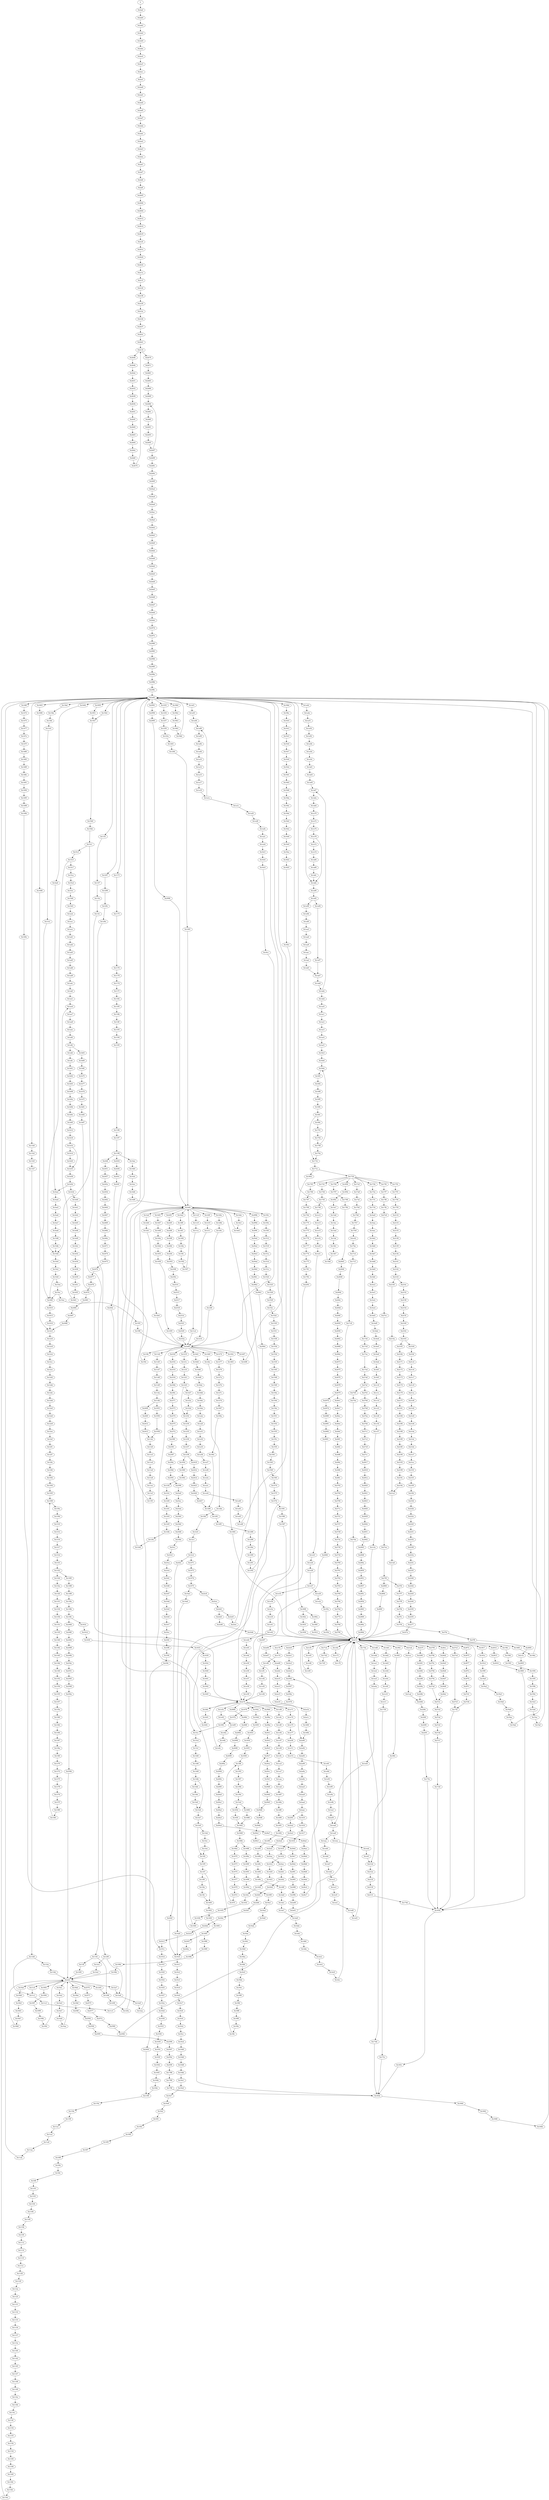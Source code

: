 digraph {
"0" -> "0x2aaf"
"0x101c" -> "0x101d"
"0x101d" -> "0x101f"
"0x101f" -> "0x1020"
"0x1020" -> "0x1022"
"0x1022" -> "0x1025"
"0x1025" -> "0x1027"
"0x1027" -> "0x102a"
"0x102a" -> "0x102d"
"0x102d" -> "0x1030"
"0x1030" -> "0x1033"
"0x1033" -> "0x1036"
"0x1036" -> "0x1039"
"0x1039" -> "0x103c"
"0x103c" -> "0x103f"
"0x103f" -> "0x1042"
"0x1042" -> "0x1045"
"0x1045" -> "0x104b"
"0x104b" -> "0x104e"
"0x104e" -> "0x1199"
"0x1053" -> "0x1056"
"0x1056" -> "0x1058"
"0x1058" -> "0x11de"
"0x105d" -> "0x1060"
"0x1060" -> "0x1062"
"0x1062" -> "0x123b"
"0x1067" -> "0x106a"
"0x106a" -> "0x106c"
"0x106c" -> "0x1280"
"0x1071" -> "0x1073"
"0x1073" -> "0x1074"
"0x1074" -> "0x1075"
"0x1075" -> "0x14a3"
"0x1075" -> "0x22c8"
"0x1078" -> "0x1079"
"0x1079" -> "0x107b"
"0x107b" -> "0x1081"
"0x1081" -> "0x13cc"
"0x1086" -> "0x1089"
"0x1089" -> "0x108b"
"0x108b" -> "0x108d"
"0x108d" -> "0x108e"
"0x108e" -> "0x2a5c"
"0x1093" -> "0x1094"
"0x1094" -> "0x1097"
"0x1097" -> "0x1099"
"0x1099" -> "0x109b"
"0x109b" -> "0x109c"
"0x109c" -> "0x2a5c"
"0x10a1" -> "0x10a2"
"0x10a2" -> "0x10a5"
"0x10a5" -> "0x10a7"
"0x10a7" -> "0x10a9"
"0x10a9" -> "0x10aa"
"0x10aa" -> "0x2a5c"
"0x10af" -> "0x10b0"
"0x10b0" -> "0x10b3"
"0x10b3" -> "0x10b5"
"0x10b5" -> "0x10b7"
"0x10b7" -> "0x10b8"
"0x10b8" -> "0x2a5c"
"0x10bd" -> "0x10be"
"0x10be" -> "0x10bf"
"0x10bf" -> "0x258f"
"0x10c0" -> "0x10c1"
"0x10c1" -> "0x10c2"
"0x10c2" -> "0x10c3"
"0x10c3" -> "0x10c4"
"0x10c4" -> "0x10c6"
"0x10c6" -> "0x10c7"
"0x10c7" -> "0x10c8"
"0x10c8" -> "0x10c9"
"0x10c9" -> "0x10cb"
"0x10cb" -> "0x10cc"
"0x10cc" -> "0x10cd"
"0x10cd" -> "0x10d0"
"0x10d0" -> "0x10d6"
"0x10d6" -> "0x10d8"
"0x10d8" -> "0x10db"
"0x10db" -> "0x10e1"
"0x10e1" -> "0x10e4"
"0x10e4" -> "0x10e7"
"0x10e7" -> "0x10e9"
"0x10e9" -> "0x10ef"
"0x10ef" -> "0x10f1"
"0x10f1" -> "0x10f2"
"0x10f2" -> "0x10f4"
"0x10f4" -> "0x10f5"
"0x10f5" -> "0x10f7"
"0x10f7" -> "0x10f9"
"0x10f9" -> "0x10fa"
"0x10fa" -> "0x10fc"
"0x10fc" -> "0x10ff"
"0x10ff" -> "0x1101"
"0x1101" -> "0x1103"
"0x1103" -> "0x1104"
"0x1104" -> "0x1106"
"0x1106" -> "0x1109"
"0x1109" -> "0x110b"
"0x110b" -> "0x110f"
"0x110f" -> "0x1112"
"0x1112" -> "0x1114"
"0x1114" -> "0x1119"
"0x1119" -> "0x111e"
"0x111e" -> "0x1128"
"0x1128" -> "0x1129"
"0x1129" -> "0x112a"
"0x112a" -> "0x112f"
"0x112f" -> "0x1131"
"0x1131" -> "0x1132"
"0x1132" -> "0x1133"
"0x1133" -> "0x1134"
"0x1134" -> "0x1137"
"0x1137" -> "0x113a"
"0x113a" -> "0x1140"
"0x1140" -> "0x1142"
"0x1142" -> "0x1145"
"0x1145" -> "0x1147"
"0x1147" -> "0x1148"
"0x1148" -> "0x1149"
"0x1149" -> "0x114a"
"0x114a" -> "0x114b"
"0x114b" -> "0x114c"
"0x114c" -> "0x114f"
"0x114f" -> "0x1154"
"0x1154" -> "0x1155"
"0x1155" -> "0x115b"
"0x115b" -> "0x115d"
"0x115d" -> "0x1160"
"0x1160" -> "0x1166"
"0x1166" -> "0x1169"
"0x1169" -> "0x116b"
"0x116b" -> "0x116d"
"0x116d" -> "0x116e"
"0x116e" -> "0x2a62"
"0x1173" -> "0x1175"
"0x1175" -> "0x1176"
"0x1176" -> "0x1178"
"0x1178" -> "0x117d"
"0x117d" -> "0x117f"
"0x117f" -> "0x1182"
"0x1182" -> "0x1185"
"0x1185" -> "0x118b"
"0x118b" -> "0x118f"
"0x118f" -> "0x1193"
"0x1193" -> "0x1194"
"0x1194" -> "0x1195"
"0x1195" -> "0x1196"
"0x1196" -> "0x1197"
"0x1197" -> "0x1198"
"0x1198" -> "0x14ae"
"0x1198" -> "0x2434"
"0x1198" -> "0x244f"
"0x1199" -> "0x119a"
"0x119a" -> "0x119e"
"0x119e" -> "0x119f"
"0x119f" -> "0x11a1"
"0x11a1" -> "0x11a3"
"0x11a3" -> "0x11a9"
"0x11a9" -> "0x11aa"
"0x11aa" -> "0x11ab"
"0x11ab" -> "0x2a62"
"0x11b0" -> "0x11b2"
"0x11b2" -> "0x11b5"
"0x11b5" -> "0x11b7"
"0x11b7" -> "0x11b8"
"0x11b8" -> "0x11ba"
"0x11b8" -> "0x11c1"
"0x11ba" -> "0x11bb"
"0x11bb" -> "0x2a5c"
"0x11c0" -> "0x11c1"
"0x11c1" -> "0x11c2"
"0x11c2" -> "0x11c3"
"0x11c3" -> "0x2a6e"
"0x11c8" -> "0x11c9"
"0x11c9" -> "0x11ca"
"0x11ca" -> "0x11cd"
"0x11cd" -> "0x2a68"
"0x11d2" -> "0x11d5"
"0x11d5" -> "0x11d7"
"0x11d7" -> "0x11d8"
"0x11d8" -> "0x11d9"
"0x11d9" -> "0x11da"
"0x11da" -> "0x11db"
"0x11db" -> "0x1053"
"0x11db" -> "0x2409"
"0x11de" -> "0x11df"
"0x11df" -> "0x11e3"
"0x11e3" -> "0x11e4"
"0x11e4" -> "0x11e6"
"0x11e6" -> "0x11e8"
"0x11e8" -> "0x11ee"
"0x11ee" -> "0x11ef"
"0x11ef" -> "0x11f0"
"0x11f0" -> "0x2a62"
"0x11f5" -> "0x11f7"
"0x11f7" -> "0x11fa"
"0x11fa" -> "0x11fc"
"0x11fc" -> "0x11fd"
"0x11fd" -> "0x11ff"
"0x11fd" -> "0x1206"
"0x11ff" -> "0x1200"
"0x1200" -> "0x2a5c"
"0x1205" -> "0x1206"
"0x1206" -> "0x1209"
"0x1209" -> "0x120a"
"0x120a" -> "0x2a6e"
"0x120f" -> "0x1210"
"0x1210" -> "0x1211"
"0x1211" -> "0x1214"
"0x1214" -> "0x2a68"
"0x1219" -> "0x121c"
"0x121c" -> "0x121f"
"0x121f" -> "0x1221"
"0x1221" -> "0x1225"
"0x1225" -> "0x1227"
"0x1225" -> "0x1232"
"0x1227" -> "0x122a"
"0x122a" -> "0x122d"
"0x122d" -> "0x1232"
"0x1232" -> "0x1234"
"0x1234" -> "0x1235"
"0x1235" -> "0x1236"
"0x1236" -> "0x1237"
"0x1237" -> "0x1238"
"0x1238" -> "0x105d"
"0x1238" -> "0x2418"
"0x123b" -> "0x123c"
"0x123c" -> "0x1240"
"0x1240" -> "0x1241"
"0x1241" -> "0x1243"
"0x1243" -> "0x1245"
"0x1245" -> "0x124b"
"0x124b" -> "0x124c"
"0x124c" -> "0x124d"
"0x124d" -> "0x2a62"
"0x1252" -> "0x1254"
"0x1254" -> "0x1257"
"0x1257" -> "0x1259"
"0x1259" -> "0x125a"
"0x125a" -> "0x1263"
"0x1263" -> "0x1264"
"0x1264" -> "0x1265"
"0x1265" -> "0x2a6e"
"0x126a" -> "0x126b"
"0x126b" -> "0x126c"
"0x126c" -> "0x126f"
"0x126f" -> "0x2a68"
"0x1274" -> "0x1277"
"0x1277" -> "0x1279"
"0x1279" -> "0x127a"
"0x127a" -> "0x127b"
"0x127b" -> "0x127c"
"0x127c" -> "0x127d"
"0x127d" -> "0x1067"
"0x1280" -> "0x1281"
"0x1281" -> "0x1285"
"0x1285" -> "0x1286"
"0x1286" -> "0x1288"
"0x1288" -> "0x128a"
"0x128a" -> "0x1290"
"0x1290" -> "0x1291"
"0x1291" -> "0x1292"
"0x1292" -> "0x2a62"
"0x1297" -> "0x1299"
"0x1299" -> "0x129c"
"0x129c" -> "0x129e"
"0x129e" -> "0x129f"
"0x129f" -> "0x12a1"
"0x129f" -> "0x12a8"
"0x12a1" -> "0x12a2"
"0x12a2" -> "0x2a5c"
"0x12a7" -> "0x12a8"
"0x12a8" -> "0x12a9"
"0x12a9" -> "0x12aa"
"0x12aa" -> "0x2a6e"
"0x12af" -> "0x12b0"
"0x12b0" -> "0x12b1"
"0x12b1" -> "0x12b4"
"0x12b4" -> "0x2a68"
"0x12b9" -> "0x12bc"
"0x12bc" -> "0x12be"
"0x12be" -> "0x12bf"
"0x12bf" -> "0x12c0"
"0x12c0" -> "0x12c1"
"0x12c1" -> "0x12c2"
"0x12c2" -> "0x1071"
"0x12c2" -> "0x242c"
"0x12c5" -> "0x12c6"
"0x12c6" -> "0x12c8"
"0x12c8" -> "0x12cb"
"0x12cb" -> "0x12cc"
"0x12cc" -> "0x12ce"
"0x12ce" -> "0x12d2"
"0x12d2" -> "0x12db"
"0x12db" -> "0x12dc"
"0x12dc" -> "0x12dd"
"0x12dd" -> "0x12e0"
"0x12e0" -> "0x12e6"
"0x12e6" -> "0x12e9"
"0x12e9" -> "0x12ee"
"0x12ee" -> "0x12ef"
"0x12ef" -> "0x12f1"
"0x12f1" -> "0x12f7"
"0x12f7" -> "0x12fa"
"0x12fa" -> "0x12fd"
"0x12fd" -> "0x1302"
"0x1302" -> "0x1304"
"0x1304" -> "0x1305"
"0x1305" -> "0x1308"
"0x1308" -> "0x130a"
"0x130a" -> "0x130d"
"0x130d" -> "0x1310"
"0x1310" -> "0x1312"
"0x1312" -> "0x1314"
"0x1314" -> "0x1317"
"0x1317" -> "0x131d"
"0x131d" -> "0x131f"
"0x131f" -> "0x1322"
"0x1322" -> "0x1324"
"0x1322" -> "0x1385"
"0x1324" -> "0x132a"
"0x132a" -> "0x132f"
"0x132f" -> "0x1331"
"0x1331" -> "0x1334"
"0x1334" -> "0x133b"
"0x133b" -> "0x133c"
"0x133c" -> "0x133f"
"0x133f" -> "0x1340"
"0x1340" -> "0x1342"
"0x1342" -> "0x1345"
"0x1345" -> "0x134b"
"0x134b" -> "0x134f"
"0x134f" -> "0x1352"
"0x1352" -> "0x1354"
"0x1354" -> "0x1355"
"0x1355" -> "0x1357"
"0x1357" -> "0x135a"
"0x135a" -> "0x1360"
"0x1360" -> "0x1362"
"0x1362" -> "0x1364"
"0x1364" -> "0x1367"
"0x1367" -> "0x136a"
"0x136a" -> "0x136f"
"0x136f" -> "0x1370"
"0x1370" -> "0x1372"
"0x1372" -> "0x1375"
"0x1375" -> "0x1378"
"0x1378" -> "0x137d"
"0x137d" -> "0x137f"
"0x137f" -> "0x1380"
"0x1380" -> "0x1383"
"0x1383" -> "0x1308"
"0x1385" -> "0x1388"
"0x1388" -> "0x1389"
"0x1389" -> "0x138a"
"0x138a" -> "0x138b"
"0x138b" -> "0x138c"
"0x138c" -> "0x161b"
"0x138c" -> "0x248d"
"0x138f" -> "0x1393"
"0x1393" -> "0x1397"
"0x1397" -> "0x139b"
"0x139b" -> "0x139e"
"0x139e" -> "0x13a4"
"0x13a4" -> "0x165d"
"0x13a4" -> "0x1684"
"0x13a7" -> "0x13a8"
"0x13a8" -> "0x13ac"
"0x13ac" -> "0x13ad"
"0x13ad" -> "0x13af"
"0x13af" -> "0x13b1"
"0x13b1" -> "0x13b7"
"0x13b7" -> "0x13b8"
"0x13b8" -> "0x2a62"
"0x13bd" -> "0x13be"
"0x13be" -> "0x13bf"
"0x13bf" -> "0x13c0"
"0x13c0" -> "0x13c2"
"0x13c2" -> "0x12c5"
"0x13cc" -> "0x13cd"
"0x13cd" -> "0x13cf"
"0x13cf" -> "0x13d0"
"0x13d0" -> "0x13d6"
"0x13d6" -> "0x13d9"
"0x13d9" -> "0x13db"
"0x13db" -> "0x13dd"
"0x13db" -> "0x13e4"
"0x13dd" -> "0x13de"
"0x13de" -> "0x13e0"
"0x13e0" -> "0x13e4"
"0x13e4" -> "0x13e7"
"0x13e7" -> "0x13e9"
"0x13e9" -> "0x13eb"
"0x13e9" -> "0x13f2"
"0x13eb" -> "0x13ec"
"0x13ec" -> "0x13ee"
"0x13ee" -> "0x13f2"
"0x13f2" -> "0x13f5"
"0x13f5" -> "0x13f7"
"0x13f7" -> "0x13f9"
"0x13f7" -> "0x1400"
"0x13f9" -> "0x13fa"
"0x13fa" -> "0x13fc"
"0x13fc" -> "0x1400"
"0x1400" -> "0x1402"
"0x1402" -> "0x1403"
"0x1403" -> "0x1404"
"0x1404" -> "0x1405"
"0x1405" -> "0x1086"
"0x1405" -> "0x2447"
"0x1406" -> "0x140b"
"0x140b" -> "0x2a90"
"0x1410" -> "0x1416"
"0x1416" -> "0x1417"
"0x1417" -> "0x1418"
"0x1418" -> "0x1419"
"0x1419" -> "0x141b"
"0x141b" -> "0x141d"
"0x141d" -> "0x1420"
"0x1420" -> "0x1423"
"0x1423" -> "0x1426"
"0x1426" -> "0x142c"
"0x142c" -> "0x1432"
"0x1432" -> "0x1435"
"0x1435" -> "0x143b"
"0x143b" -> "0x1440"
"0x1440" -> "0x2a6e"
"0x1445" -> "0x1447"
"0x1447" -> "0x1448"
"0x1448" -> "0x144a"
"0x144a" -> "0x144d"
"0x144d" -> "0x1453"
"0x1453" -> "0x1458"
"0x1458" -> "0x1459"
"0x1459" -> "0x2a68"
"0x145e" -> "0x1463"
"0x1463" -> "0x1464"
"0x1464" -> "0x2a7a"
"0x1469" -> "0x146a"
"0x146a" -> "0x2a62"
"0x146f" -> "0x1472"
"0x1472" -> "0x1475"
"0x1475" -> "0x1477"
"0x1477" -> "0x147e"
"0x147e" -> "0x147f"
"0x147f" -> "0x1480"
"0x1480" -> "0x1483"
"0x1483" -> "0x1489"
"0x1489" -> "0x148e"
"0x148e" -> "0x1491"
"0x1491" -> "0x1494"
"0x1494" -> "0x1495"
"0x1495" -> "0x1498"
"0x1498" -> "0x149b"
"0x149b" -> "0x149e"
"0x149e" -> "0x101c"
"0x14a3" -> "0x14a6"
"0x14a6" -> "0x14a9"
"0x14a9" -> "0x10c0"
"0x14ae" -> "0x14b0"
"0x14b0" -> "0x14cb"
"0x14cb" -> "0x14ce"
"0x14ce" -> "0x14d4"
"0x14d4" -> "0x14d9"
"0x14d9" -> "0x2a6e"
"0x14de" -> "0x14e1"
"0x14e1" -> "0x14e8"
"0x14e8" -> "0x2a6e"
"0x14ed" -> "0x14f0"
"0x14f0" -> "0x14f1"
"0x14f1" -> "0x14f4"
"0x14f4" -> "0x14fa"
"0x14fa" -> "0x14fc"
"0x14fc" -> "0x1502"
"0x1502" -> "0x1507"
"0x1507" -> "0x2a6e"
"0x150c" -> "0x150e"
"0x150e" -> "0x150f"
"0x150f" -> "0x1512"
"0x1512" -> "0x1518"
"0x1518" -> "0x151a"
"0x151a" -> "0x151d"
"0x151d" -> "0x151e"
"0x151e" -> "0x1524"
"0x1524" -> "0x1525"
"0x1525" -> "0x1526"
"0x1526" -> "0x1529"
"0x1529" -> "0x152c"
"0x152c" -> "0x152d"
"0x152d" -> "0x1530"
"0x1530" -> "0x1531"
"0x1531" -> "0x1538"
"0x1538" -> "0x153b"
"0x153b" -> "0x153d"
"0x153d" -> "0x153f"
"0x153f" -> "0x1545"
"0x1545" -> "0x1548"
"0x1548" -> "0x1549"
"0x1549" -> "0x154a"
"0x154a" -> "0x154d"
"0x154d" -> "0x154e"
"0x154e" -> "0x1551"
"0x1551" -> "0x1552"
"0x1552" -> "0x1555"
"0x1555" -> "0x155c"
"0x155c" -> "0x155f"
"0x155f" -> "0x1561"
"0x1561" -> "0x1563"
"0x1563" -> "0x1569"
"0x1569" -> "0x156f"
"0x156f" -> "0x1574"
"0x1574" -> "0x1575"
"0x1575" -> "0x157b"
"0x157b" -> "0x1581"
"0x1581" -> "0x1586"
"0x1586" -> "0x1587"
"0x1587" -> "0x2a7a"
"0x158c" -> "0x158d"
"0x158d" -> "0x1593"
"0x1593" -> "0x1594"
"0x1594" -> "0x1595"
"0x1595" -> "0x159b"
"0x159b" -> "0x159e"
"0x159e" -> "0x15a3"
"0x15a3" -> "0x15a6"
"0x15a6" -> "0x15ac"
"0x15ac" -> "0x15af"
"0x15af" -> "0x2a62"
"0x15b4" -> "0x15b7"
"0x15b7" -> "0x15b9"
"0x15b9" -> "0x15bb"
"0x15bb" -> "0x15c1"
"0x15c1" -> "0x15c3"
"0x15c1" -> "0x15dd"
"0x15c3" -> "0x15c5"
"0x15c5" -> "0x15c7"
"0x15c5" -> "0x15dd"
"0x15c7" -> "0x15ca"
"0x15ca" -> "0x15cd"
"0x15cd" -> "0x15ce"
"0x15ce" -> "0x15d0"
"0x15d0" -> "0x15d3"
"0x15d3" -> "0x1acb"
"0x15d8" -> "0x15db"
"0x15db" -> "0x15dd"
"0x15dd" -> "0x15e0"
"0x15e0" -> "0x15e2"
"0x15e2" -> "0x15e8"
"0x15e8" -> "0x15ea"
"0x15e8" -> "0x160f"
"0x15ea" -> "0x15ec"
"0x15ec" -> "0x15ee"
"0x15ec" -> "0x160f"
"0x15ee" -> "0x15f3"
"0x15f3" -> "0x15f6"
"0x15f6" -> "0x2a68"
"0x15fb" -> "0x15fe"
"0x15fe" -> "0x2a62"
"0x1603" -> "0x1606"
"0x1606" -> "0x1608"
"0x1608" -> "0x160f"
"0x160f" -> "0x1610"
"0x1610" -> "0x1613"
"0x1613" -> "0x1616"
"0x1616" -> "0x12c5"
"0x161b" -> "0x161d"
"0x161d" -> "0x1630"
"0x1630" -> "0x1633"
"0x1633" -> "0x1639"
"0x1639" -> "0x163e"
"0x163e" -> "0x1640"
"0x1640" -> "0x1641"
"0x1641" -> "0x1642"
"0x1642" -> "0x1645"
"0x1645" -> "0x2a74"
"0x164a" -> "0x164d"
"0x164d" -> "0x1650"
"0x1650" -> "0x1653"
"0x1653" -> "0x1654"
"0x1654" -> "0x1655"
"0x1655" -> "0x1658"
"0x1658" -> "0x138f"
"0x165d" -> "0x165f"
"0x165f" -> "0x1665"
"0x1665" -> "0x1668"
"0x1668" -> "0x166b"
"0x166b" -> "0x166d"
"0x166b" -> "0x1688"
"0x166d" -> "0x1670"
"0x1670" -> "0x1673"
"0x1673" -> "0x1674"
"0x1674" -> "0x1677"
"0x1677" -> "0x1679"
"0x1679" -> "0x167e"
"0x167e" -> "0x167f"
"0x167f" -> "0x138f"
"0x1684" -> "0x1686"
"0x1686" -> "0x1665"
"0x1688" -> "0x168a"
"0x168a" -> "0x1690"
"0x1690" -> "0x1693"
"0x1693" -> "0x1698"
"0x1698" -> "0x169e"
"0x169e" -> "0x169f"
"0x169f" -> "0x16a1"
"0x16a1" -> "0x16a2"
"0x16a2" -> "0x16a8"
"0x16a8" -> "0x16ab"
"0x16ab" -> "0x16ae"
"0x16ae" -> "0x16b1"
"0x16b1" -> "0x16b8"
"0x16b8" -> "0x16ba"
"0x16ba" -> "0x16bf"
"0x16bf" -> "0x16c0"
"0x16c0" -> "0x19eb"
"0x16c5" -> "0x16c6"
"0x16c6" -> "0x16c9"
"0x16c9" -> "0x16cc"
"0x16cc" -> "0x2a68"
"0x16d1" -> "0x16d4"
"0x16d4" -> "0x16d6"
"0x16d6" -> "0x16d8"
"0x16d8" -> "0x16da"
"0x16da" -> "0x16db"
"0x16db" -> "0x16dc"
"0x16dc" -> "0x16de"
"0x16de" -> "0x1a2e"
"0x16e3" -> "0x16e6"
"0x16e6" -> "0x16eb"
"0x16eb" -> "0x16f1"
"0x16f1" -> "0x16f2"
"0x16f2" -> "0x16f8"
"0x16f8" -> "0x16f9"
"0x16f9" -> "0x16fb"
"0x16fb" -> "0x16fc"
"0x16fc" -> "0x16fe"
"0x16fc" -> "0x171b"
"0x16fe" -> "0x1701"
"0x1701" -> "0x1702"
"0x1702" -> "0x1708"
"0x1708" -> "0x16eb"
"0x1708" -> "0x170a"
"0x170a" -> "0x171b"
"0x171b" -> "0x171e"
"0x171e" -> "0x1724"
"0x171e" -> "0x1802"
"0x1724" -> "0x172b"
"0x1724" -> "0x1741"
"0x1724" -> "0x1752"
"0x1724" -> "0x1763"
"0x1724" -> "0x1794"
"0x1724" -> "0x17a5"
"0x1724" -> "0x17e6"
"0x1724" -> "0x17f4"
"0x1724" -> "0x1856"
"0x172b" -> "0x172e"
"0x172e" -> "0x1731"
"0x1731" -> "0x1734"
"0x1734" -> "0x1ba9"
"0x1739" -> "0x173c"
"0x173c" -> "0x183d"
"0x1741" -> "0x1744"
"0x1744" -> "0x1745"
"0x1745" -> "0x1748"
"0x1748" -> "0x1e12"
"0x174d" -> "0x183b"
"0x1752" -> "0x1755"
"0x1755" -> "0x1756"
"0x1756" -> "0x1759"
"0x1759" -> "0x2132"
"0x175e" -> "0x183b"
"0x1763" -> "0x1766"
"0x1766" -> "0x1767"
"0x1767" -> "0x1768"
"0x1768" -> "0x176d"
"0x176d" -> "0x1770"
"0x1770" -> "0x1775"
"0x1775" -> "0x1776"
"0x1776" -> "0x1777"
"0x1777" -> "0x177d"
"0x177d" -> "0x177f"
"0x177f" -> "0x1781"
"0x1781" -> "0x1782"
"0x1782" -> "0x2292"
"0x1788" -> "0x1789"
"0x1789" -> "0x178f"
"0x178f" -> "0x183d"
"0x1794" -> "0x1797"
"0x1797" -> "0x1798"
"0x1798" -> "0x179b"
"0x179b" -> "0x2645"
"0x17a0" -> "0x183b"
"0x17a5" -> "0x17a8"
"0x17a8" -> "0x17af"
"0x17af" -> "0x17b0"
"0x17b0" -> "0x17b6"
"0x17b6" -> "0x17b7"
"0x17b7" -> "0x17b9"
"0x17b9" -> "0x2c42"
"0x17be" -> "0x17c4"
"0x17c4" -> "0x17c5"
"0x17c5" -> "0x17c8"
"0x17c8" -> "0x2a7a"
"0x17cd" -> "0x17d2"
"0x17d2" -> "0x17d5"
"0x17d5" -> "0x2a7a"
"0x17da" -> "0x17dd"
"0x17dd" -> "0x183d"
"0x17e6" -> "0x17e9"
"0x17e9" -> "0x17ea"
"0x17ea" -> "0x17ed"
"0x17ed" -> "0x27a8"
"0x17f2" -> "0x183b"
"0x17f4" -> "0x17f7"
"0x17f7" -> "0x17f8"
"0x17f8" -> "0x17fb"
"0x17fb" -> "0x27e6"
"0x1800" -> "0x183b"
"0x1802" -> "0x1808"
"0x1808" -> "0x180a"
"0x1808" -> "0x182e"
"0x180a" -> "0x180f"
"0x180f" -> "0x1812"
"0x1812" -> "0x2a7a"
"0x1817" -> "0x181a"
"0x181a" -> "0x181d"
"0x181d" -> "0x199f"
"0x1822" -> "0x1825"
"0x1825" -> "0x182c"
"0x182c" -> "0x183d"
"0x182e" -> "0x1833"
"0x1833" -> "0x1836"
"0x1836" -> "0x2a7a"
"0x183b" -> "0x183c"
"0x183c" -> "0x183d"
"0x183d" -> "0x1840"
"0x1840" -> "0x1842"
"0x1842" -> "0x1848"
"0x1848" -> "0x184b"
"0x184b" -> "0x2a62"
"0x1850" -> "0x1851"
"0x1851" -> "0x15b7"
"0x1856" -> "0x185b"
"0x185b" -> "0x185e"
"0x185e" -> "0x13a7"
"0x199f" -> "0x19a0"
"0x19a0" -> "0x19a2"
"0x19a2" -> "0x19a3"
"0x19a3" -> "0x19a6"
"0x19a6" -> "0x19a8"
"0x19a8" -> "0x19aa"
"0x19aa" -> "0x19ab"
"0x19ab" -> "0x2a62"
"0x19b0" -> "0x19b2"
"0x19b2" -> "0x19b3"
"0x19b3" -> "0x19b5"
"0x19b5" -> "0x19b6"
"0x19b6" -> "0x2a62"
"0x19bb" -> "0x19bc"
"0x19bc" -> "0x19c0"
"0x19c0" -> "0x19c3"
"0x19c3" -> "0x19c5"
"0x19c5" -> "0x19c6"
"0x19c6" -> "0x19c7"
"0x19c7" -> "0x19c8"
"0x19c8" -> "0x19cb"
"0x19cb" -> "0x19d1"
"0x19d1" -> "0x19d3"
"0x19d3" -> "0x19d6"
"0x19d6" -> "0x19da"
"0x19da" -> "0x19dc"
"0x19dc" -> "0x19de"
"0x19de" -> "0x19e0"
"0x19e0" -> "0x19e2"
"0x19e2" -> "0x19e8"
"0x19e8" -> "0x19e9"
"0x19e9" -> "0x19ea"
"0x19ea" -> "0x1822"
"0x19eb" -> "0x19ec"
"0x19ec" -> "0x19f0"
"0x19f0" -> "0x19f2"
"0x19f2" -> "0x19f8"
"0x19f8" -> "0x19f9"
"0x19f9" -> "0x19fa"
"0x19fa" -> "0x19fc"
"0x19fc" -> "0x2a62"
"0x1a01" -> "0x1a03"
"0x1a03" -> "0x1a04"
"0x1a04" -> "0x1a06"
"0x1a06" -> "0x1a09"
"0x1a09" -> "0x1a0b"
"0x1a0b" -> "0x1a0d"
"0x1a0d" -> "0x1a10"
"0x1a10" -> "0x1a12"
"0x1a12" -> "0x1a15"
"0x1a15" -> "0x1a17"
"0x1a17" -> "0x1a18"
"0x1a18" -> "0x1a1a"
"0x1a1a" -> "0x1a06"
"0x1a1a" -> "0x1a1c"
"0x1a1c" -> "0x1a20"
"0x1a20" -> "0x1a28"
"0x1a28" -> "0x1a2b"
"0x1a2b" -> "0x1a2c"
"0x1a2c" -> "0x1a2d"
"0x1a2d" -> "0x16c5"
"0x1a2e" -> "0x1a2f"
"0x1a2f" -> "0x1a31"
"0x1a31" -> "0x1a32"
"0x1a32" -> "0x1a33"
"0x1a33" -> "0x1a36"
"0x1a36" -> "0x1a37"
"0x1a37" -> "0x1a38"
"0x1a38" -> "0x1a3a"
"0x1a3a" -> "0x1a3c"
"0x1a3c" -> "0x1a3d"
"0x1a3d" -> "0x1a40"
"0x1a40" -> "0x1a43"
"0x1a43" -> "0x1a45"
"0x1a45" -> "0x1a48"
"0x1a48" -> "0x2a62"
"0x1a4d" -> "0x1a4e"
"0x1a4e" -> "0x1a51"
"0x1a51" -> "0x1a54"
"0x1a54" -> "0x1a56"
"0x1a56" -> "0x1a5b"
"0x1a5b" -> "0x1a5d"
"0x1a5d" -> "0x1a5e"
"0x1a5e" -> "0x1a61"
"0x1a61" -> "0x1a63"
"0x1a63" -> "0x1a65"
"0x1a65" -> "0x1a67"
"0x1a67" -> "0x1a6a"
"0x1a6a" -> "0x1a6d"
"0x1a6d" -> "0x1a70"
"0x1a70" -> "0x1a72"
"0x1a72" -> "0x1a74"
"0x1a72" -> "0x1a8e"
"0x1a74" -> "0x1a78"
"0x1a78" -> "0x1a7a"
"0x1a78" -> "0x1a8e"
"0x1a7a" -> "0x1a7d"
"0x1a7d" -> "0x1a84"
"0x1a84" -> "0x1a89"
"0x1a89" -> "0x1a8c"
"0x1a8c" -> "0x1a8e"
"0x1a8e" -> "0x1a90"
"0x1a90" -> "0x1a92"
"0x1a92" -> "0x1a94"
"0x1a92" -> "0x1a99"
"0x1a94" -> "0x1a97"
"0x1a97" -> "0x1ab7"
"0x1a99" -> "0x1a9d"
"0x1a9d" -> "0x1a9f"
"0x1a9f" -> "0x1aa3"
"0x1aa3" -> "0x1aa6"
"0x1aa6" -> "0x1aa9"
"0x1aa9" -> "0x1aac"
"0x1aac" -> "0x1aaf"
"0x1aaf" -> "0x1ab5"
"0x1ab5" -> "0x1ab7"
"0x1ab7" -> "0x1ab8"
"0x1ab8" -> "0x1abb"
"0x1abb" -> "0x1a67"
"0x1abb" -> "0x1abd"
"0x1abd" -> "0x1ac0"
"0x1ac0" -> "0x1ac1"
"0x1ac1" -> "0x1ac2"
"0x1ac2" -> "0x1ac3"
"0x1ac3" -> "0x1ac4"
"0x1ac4" -> "0x1ac5"
"0x1ac5" -> "0x16e3"
"0x1acb" -> "0x1acc"
"0x1acc" -> "0x1ace"
"0x1ace" -> "0x1ad1"
"0x1ad1" -> "0x1ad2"
"0x1ad2" -> "0x1ad3"
"0x1ad3" -> "0x1ad5"
"0x1ad5" -> "0x1ad6"
"0x1ad6" -> "0x1ad9"
"0x1ad9" -> "0x1adc"
"0x1adc" -> "0x1adf"
"0x1adf" -> "0x1ae1"
"0x1ae1" -> "0x1ae4"
"0x1ae4" -> "0x1ae7"
"0x1ae7" -> "0x1ae8"
"0x1ae8" -> "0x1aee"
"0x1aee" -> "0x1af4"
"0x1af4" -> "0x1afb"
"0x1afb" -> "0x1afd"
"0x1afb" -> "0x1b63"
"0x1afd" -> "0x1afe"
"0x1afe" -> "0x1b01"
"0x1b01" -> "0x1b02"
"0x1b02" -> "0x1b03"
"0x1b03" -> "0x1b08"
"0x1b08" -> "0x1b0a"
"0x1b0a" -> "0x1b0b"
"0x1b0b" -> "0x1b0e"
"0x1b0e" -> "0x1b0f"
"0x1b0f" -> "0x1b12"
"0x1b12" -> "0x1b18"
"0x1b18" -> "0x1b1b"
"0x1b1b" -> "0x1b1d"
"0x1b1b" -> "0x1b35"
"0x1b1d" -> "0x1b20"
"0x1b20" -> "0x1b35"
"0x1b35" -> "0x1b38"
"0x1b38" -> "0x1b3b"
"0x1b3b" -> "0x1b3d"
"0x1b3b" -> "0x1ba2"
"0x1b3d" -> "0x1b40"
"0x1b40" -> "0x1b41"
"0x1b41" -> "0x1b42"
"0x1b42" -> "0x1b45"
"0x1b45" -> "0x1b48"
"0x1b48" -> "0x1b49"
"0x1b49" -> "0x1b4c"
"0x1b4c" -> "0x1b52"
"0x1b52" -> "0x1b54"
"0x1b54" -> "0x1b56"
"0x1b56" -> "0x1b59"
"0x1b59" -> "0x1b5c"
"0x1b5c" -> "0x1b5f"
"0x1b5f" -> "0x1b61"
"0x1b61" -> "0x1ae4"
"0x1b63" -> "0x1b69"
"0x1b69" -> "0x1b6f"
"0x1b6f" -> "0x1b75"
"0x1b75" -> "0x1b77"
"0x1b77" -> "0x1b7d"
"0x1b7d" -> "0x1b7f"
"0x1b7f" -> "0x1b81"
"0x1b81" -> "0x1b82"
"0x1b82" -> "0x1b87"
"0x1b87" -> "0x2a74"
"0x1b8c" -> "0x1b91"
"0x1b91" -> "0x1b92"
"0x1b92" -> "0x2a68"
"0x1b97" -> "0x1b98"
"0x1b98" -> "0x2a62"
"0x1b9d" -> "0x1ba0"
"0x1ba0" -> "0x1ba2"
"0x1ba2" -> "0x1ba4"
"0x1ba4" -> "0x1ba5"
"0x1ba5" -> "0x1ba6"
"0x1ba6" -> "0x1ba7"
"0x1ba7" -> "0x1ba8"
"0x1ba8" -> "0x15d8"
"0x1ba9" -> "0x1baa"
"0x1baa" -> "0x1bac"
"0x1bac" -> "0x1bb2"
"0x1bb2" -> "0x1bb6"
"0x1bb6" -> "0x1bb7"
"0x1bb7" -> "0x1bb8"
"0x1bb8" -> "0x1bb9"
"0x1bb9" -> "0x1bbf"
"0x1bbf" -> "0x1bc2"
"0x1bc2" -> "0x1bc5"
"0x1bc5" -> "0x1bcb"
"0x1bcb" -> "0x1bcd"
"0x1bcd" -> "0x1bd3"
"0x1bd3" -> "0x1bd9"
"0x1bd9" -> "0x1bde"
"0x1bde" -> "0x1be4"
"0x1be4" -> "0x1be5"
"0x1be5" -> "0x1be6"
"0x1be6" -> "0x1beb"
"0x1beb" -> "0x1bf1"
"0x1bf1" -> "0x1bf3"
"0x1bf3" -> "0x1c16"
"0x1c16" -> "0x1c1c"
"0x1c1c" -> "0x1c1d"
"0x1c1d" -> "0x1c23"
"0x1c23" -> "0x1c26"
"0x1c26" -> "0x1c52"
"0x1c52" -> "0x1c57"
"0x1c57" -> "0x1c5a"
"0x1c5a" -> "0x2a7a"
"0x1c5f" -> "0x1c65"
"0x1c65" -> "0x1c66"
"0x1c66" -> "0x1c69"
"0x1c69" -> "0x2a7a"
"0x1c6e" -> "0x1c73"
"0x1c73" -> "0x1c76"
"0x1c76" -> "0x2a7a"
"0x1c7b" -> "0x1c7d"
"0x1c7d" -> "0x1c80"
"0x1c80" -> "0x1c81"
"0x1c81" -> "0x1c82"
"0x1c82" -> "0x1c83"
"0x1c83" -> "0x1c84"
"0x1c84" -> "0x2a74"
"0x1c89" -> "0x1c8c"
"0x1c8c" -> "0x1c8f"
"0x1c8f" -> "0x1c92"
"0x1c92" -> "0x1c97"
"0x1c97" -> "0x1c99"
"0x1c99" -> "0x1c9c"
"0x1c9c" -> "0x1ca3"
"0x1ca3" -> "0x1ca7"
"0x1ca7" -> "0x1caa"
"0x1caa" -> "0x1cad"
"0x1cad" -> "0x1d87"
"0x1d87" -> "0x1d8a"
"0x1d8a" -> "0x1d8f"
"0x1d8f" -> "0x1d90"
"0x1d90" -> "0x1d91"
"0x1d91" -> "0x1d92"
"0x1d92" -> "0x1d93"
"0x1d93" -> "0x1d95"
"0x1d95" -> "0x1d9b"
"0x1d9b" -> "0x1d9c"
"0x1d9c" -> "0x1d9d"
"0x1d9d" -> "0x1d9e"
"0x1d9e" -> "0x1d9f"
"0x1d9f" -> "0x1da0"
"0x1da0" -> "0x1da1"
"0x1da1" -> "0x1da7"
"0x1da7" -> "0x1da9"
"0x1da9" -> "0x1dab"
"0x1dab" -> "0x1db1"
"0x1db1" -> "0x1db6"
"0x1db6" -> "0x1dbc"
"0x1dbc" -> "0x1dc2"
"0x1dc2" -> "0x1dc4"
"0x1dc4" -> "0x1dc9"
"0x1dc9" -> "0x1dcc"
"0x1dcc" -> "0x2a7a"
"0x1dd1" -> "0x1dd2"
"0x1dd2" -> "0x1dd3"
"0x1dd3" -> "0x1e0d"
"0x1e0d" -> "0x1e0e"
"0x1e0e" -> "0x1e0f"
"0x1e0f" -> "0x1e10"
"0x1e10" -> "0x1e11"
"0x1e11" -> "0x1739"
"0x1e12" -> "0x1e13"
"0x1e13" -> "0x1e15"
"0x1e15" -> "0x1e1b"
"0x1e1b" -> "0x1e20"
"0x1e20" -> "0x1e21"
"0x1e21" -> "0x1e23"
"0x1e23" -> "0x1e24"
"0x1e24" -> "0x1e26"
"0x1e26" -> "0x1e27"
"0x1e27" -> "0x1e29"
"0x1e27" -> "0x1e33"
"0x1e29" -> "0x1e2e"
"0x1e2e" -> "0x1f5a"
"0x1e33" -> "0x1e39"
"0x1e39" -> "0x1e3a"
"0x1e3a" -> "0x1e3f"
"0x1e3f" -> "0x1e41"
"0x1e41" -> "0x1e42"
"0x1e42" -> "0x1e44"
"0x1e44" -> "0x1e45"
"0x1e45" -> "0x1e4b"
"0x1e4b" -> "0x1e50"
"0x1e50" -> "0x1e56"
"0x1e56" -> "0x1e57"
"0x1e57" -> "0x1e58"
"0x1e58" -> "0x1e59"
"0x1e59" -> "0x2a74"
"0x1e5e" -> "0x1e63"
"0x1e63" -> "0x1e69"
"0x1e69" -> "0x1e6a"
"0x1e6a" -> "0x1e6b"
"0x1e6b" -> "0x1e6c"
"0x1e6c" -> "0x2a74"
"0x1e71" -> "0x1e74"
"0x1e74" -> "0x1e75"
"0x1e75" -> "0x1e77"
"0x1e77" -> "0x2a56"
"0x1e7c" -> "0x1e7e"
"0x1e7e" -> "0x1e81"
"0x1e81" -> "0x1e8d"
"0x1e8d" -> "0x1e93"
"0x1e93" -> "0x1e99"
"0x1e99" -> "0x1e9a"
"0x1e9a" -> "0x1e9b"
"0x1e9b" -> "0x1ea1"
"0x1ea1" -> "0x2a50"
"0x1ea6" -> "0x1ea8"
"0x1ea8" -> "0x1eaa"
"0x1ea8" -> "0x1eea"
"0x1eaa" -> "0x1eb0"
"0x1eb0" -> "0x1eb6"
"0x1eb6" -> "0x1eb7"
"0x1eb7" -> "0x1ebd"
"0x1ebd" -> "0x1ec2"
"0x1ec2" -> "0x1ec3"
"0x1ec3" -> "0x1ec9"
"0x1ec9" -> "0x1ecf"
"0x1ecf" -> "0x1ed0"
"0x1ed0" -> "0x1ed3"
"0x1ed3" -> "0x2a7a"
"0x1ed8" -> "0x1edb"
"0x1edb" -> "0x1ee1"
"0x1ee1" -> "0x1ee2"
"0x1ee2" -> "0x1ee3"
"0x1ee3" -> "0x2a4a"
"0x1ee8" -> "0x1ea6"
"0x1eea" -> "0x1eeb"
"0x1eeb" -> "0x1ef1"
"0x1ef1" -> "0x212d"
"0x1f5a" -> "0x1f5d"
"0x1f5d" -> "0x2a7a"
"0x1f62" -> "0x1f63"
"0x1f63" -> "0x1f64"
"0x1f64" -> "0x212d"
"0x212d" -> "0x212e"
"0x212e" -> "0x212f"
"0x212f" -> "0x2130"
"0x2130" -> "0x2131"
"0x2131" -> "0x174d"
"0x2132" -> "0x2133"
"0x2133" -> "0x2135"
"0x2135" -> "0x2138"
"0x2138" -> "0x2139"
"0x2139" -> "0x213b"
"0x213b" -> "0x2141"
"0x2141" -> "0x2142"
"0x2142" -> "0x2143"
"0x2143" -> "0x2145"
"0x2143" -> "0x214c"
"0x2145" -> "0x214a"
"0x214a" -> "0x21a3"
"0x214c" -> "0x2152"
"0x2152" -> "0x2158"
"0x2158" -> "0x215d"
"0x215d" -> "0x215f"
"0x215f" -> "0x2160"
"0x2160" -> "0x2162"
"0x2162" -> "0x2163"
"0x2163" -> "0x2165"
"0x2163" -> "0x21b9"
"0x2165" -> "0x216b"
"0x216b" -> "0x2171"
"0x2171" -> "0x2172"
"0x2172" -> "0x2173"
"0x2173" -> "0x2174"
"0x2174" -> "0x2179"
"0x2179" -> "0x217f"
"0x217f" -> "0x2181"
"0x2181" -> "0x2184"
"0x2184" -> "0x2186"
"0x2186" -> "0x2188"
"0x2188" -> "0x2189"
"0x2189" -> "0x218f"
"0x218f" -> "0x2190"
"0x2190" -> "0x2193"
"0x2193" -> "0x2199"
"0x2199" -> "0x219c"
"0x219c" -> "0x219e"
"0x219e" -> "0x21a3"
"0x21a3" -> "0x21a6"
"0x21a6" -> "0x2a7a"
"0x21ab" -> "0x21ac"
"0x21ac" -> "0x21ad"
"0x21ad" -> "0x228d"
"0x21b9" -> "0x21bf"
"0x21bf" -> "0x21c4"
"0x21c4" -> "0x21c6"
"0x21c6" -> "0x21c7"
"0x21c7" -> "0x21c9"
"0x21c9" -> "0x21ca"
"0x21ca" -> "0x21d0"
"0x21d0" -> "0x21d2"
"0x21d2" -> "0x21d3"
"0x21d3" -> "0x21d4"
"0x21d4" -> "0x21da"
"0x21da" -> "0x21dc"
"0x21dc" -> "0x21de"
"0x21de" -> "0x21e7"
"0x21e7" -> "0x21ec"
"0x21ec" -> "0x21f2"
"0x21f2" -> "0x21f3"
"0x21f3" -> "0x21f9"
"0x21f9" -> "0x21fb"
"0x21fb" -> "0x21fd"
"0x21fd" -> "0x222b"
"0x222b" -> "0x222e"
"0x222e" -> "0x222f"
"0x222f" -> "0x2231"
"0x2231" -> "0x2232"
"0x2232" -> "0x2238"
"0x2238" -> "0x223a"
"0x223a" -> "0x223c"
"0x223c" -> "0x223f"
"0x223f" -> "0x2240"
"0x2240" -> "0x2242"
"0x2242" -> "0x2243"
"0x2243" -> "0x2244"
"0x2244" -> "0x2250"
"0x2250" -> "0x2255"
"0x2255" -> "0x2277"
"0x2277" -> "0x227a"
"0x227a" -> "0x2a7a"
"0x227f" -> "0x2280"
"0x2280" -> "0x2281"
"0x2281" -> "0x2282"
"0x2282" -> "0x2288"
"0x2288" -> "0x228a"
"0x228a" -> "0x228b"
"0x228b" -> "0x228d"
"0x228d" -> "0x228e"
"0x228e" -> "0x228f"
"0x228f" -> "0x2290"
"0x2290" -> "0x2291"
"0x2291" -> "0x175e"
"0x2292" -> "0x2297"
"0x2297" -> "0x2a90"
"0x229c" -> "0x22a2"
"0x22a2" -> "0x22a3"
"0x22a3" -> "0x22a4"
"0x22a4" -> "0x22a5"
"0x22a5" -> "0x22aa"
"0x22aa" -> "0x22ac"
"0x22ac" -> "0x22b1"
"0x22b1" -> "0x22b2"
"0x22b2" -> "0x22b4"
"0x22b4" -> "0x22b5"
"0x22b5" -> "0x22b6"
"0x22b6" -> "0x22b7"
"0x22b7" -> "0x22bc"
"0x22bc" -> "0x22bd"
"0x22bd" -> "0x22c0"
"0x22c0" -> "0x22c3"
"0x22c3" -> "0x101c"
"0x22c8" -> "0x22ce"
"0x22ce" -> "0x22d1"
"0x22d1" -> "0x22d3"
"0x22d1" -> "0x22e9"
"0x22d3" -> "0x22d8"
"0x22d8" -> "0x22db"
"0x22db" -> "0x2a7a"
"0x22e0" -> "0x22e1"
"0x22e1" -> "0x22e3"
"0x22e3" -> "0x22e4"
"0x22e4" -> "0x2583"
"0x22e9" -> "0x22ee"
"0x22ee" -> "0x2a6e"
"0x22f3" -> "0x22f5"
"0x22f5" -> "0x22f6"
"0x22f6" -> "0x22f8"
"0x22f8" -> "0x22fb"
"0x22fb" -> "0x22fd"
"0x22fd" -> "0x2303"
"0x2303" -> "0x2308"
"0x2308" -> "0x230e"
"0x230e" -> "0x2314"
"0x2314" -> "0x2315"
"0x2315" -> "0x2317"
"0x2317" -> "0x2318"
"0x2318" -> "0x231d"
"0x231d" -> "0x2323"
"0x2323" -> "0x2329"
"0x2329" -> "0x232a"
"0x232a" -> "0x2a68"
"0x232f" -> "0x2332"
"0x2332" -> "0x2333"
"0x2333" -> "0x2334"
"0x2334" -> "0x236b"
"0x236b" -> "0x236c"
"0x236c" -> "0x2371"
"0x2371" -> "0x2373"
"0x2373" -> "0x2374"
"0x2374" -> "0x2375"
"0x2375" -> "0x237a"
"0x237a" -> "0x2380"
"0x2380" -> "0x2381"
"0x2381" -> "0x2387"
"0x2387" -> "0x238a"
"0x238a" -> "0x238d"
"0x238d" -> "0x2393"
"0x2393" -> "0x2396"
"0x2396" -> "0x23a9"
"0x23a9" -> "0x23ac"
"0x23ac" -> "0x23ad"
"0x23ad" -> "0x23b0"
"0x23b0" -> "0x23b6"
"0x23b6" -> "0x23b8"
"0x23b8" -> "0x23bb"
"0x23bb" -> "0x23c1"
"0x23c1" -> "0x23c4"
"0x23c4" -> "0x23ca"
"0x23ca" -> "0x23cb"
"0x23cb" -> "0x23d1"
"0x23d1" -> "0x23d6"
"0x23d6" -> "0x23d7"
"0x23d7" -> "0x23dd"
"0x23dd" -> "0x23e0"
"0x23e0" -> "0x23e6"
"0x23e6" -> "0x23e7"
"0x23e7" -> "0x23ec"
"0x23ec" -> "0x23f2"
"0x23f2" -> "0x23f8"
"0x23f8" -> "0x23fb"
"0x23fb" -> "0x23fe"
"0x23fe" -> "0x2404"
"0x2404" -> "0x1199"
"0x2409" -> "0x240f"
"0x240f" -> "0x2412"
"0x2412" -> "0x2413"
"0x2413" -> "0x11de"
"0x2418" -> "0x241b"
"0x241b" -> "0x241d"
"0x241d" -> "0x2423"
"0x2423" -> "0x2426"
"0x2426" -> "0x2427"
"0x2427" -> "0x1280"
"0x242c" -> "0x242f"
"0x242f" -> "0x10c0"
"0x2434" -> "0x2436"
"0x2436" -> "0x243c"
"0x243c" -> "0x243f"
"0x243f" -> "0x2442"
"0x2442" -> "0x13cc"
"0x2447" -> "0x244a"
"0x244a" -> "0x10c0"
"0x244f" -> "0x2451"
"0x2451" -> "0x2457"
"0x2457" -> "0x245a"
"0x245a" -> "0x245d"
"0x245d" -> "0x2462"
"0x2462" -> "0x2464"
"0x2464" -> "0x2467"
"0x2467" -> "0x2469"
"0x2469" -> "0x246b"
"0x246b" -> "0x246e"
"0x246e" -> "0x2471"
"0x2471" -> "0x2474"
"0x2474" -> "0x2475"
"0x2475" -> "0x2476"
"0x2476" -> "0x2477"
"0x2477" -> "0x2478"
"0x2478" -> "0x247b"
"0x247b" -> "0x2481"
"0x2481" -> "0x2484"
"0x2484" -> "0x2487"
"0x2487" -> "0x2488"
"0x2488" -> "0x12c5"
"0x248d" -> "0x248f"
"0x248f" -> "0x2492"
"0x2492" -> "0x2498"
"0x2498" -> "0x249b"
"0x249b" -> "0x254e"
"0x254e" -> "0x2551"
"0x2551" -> "0x2565"
"0x2565" -> "0x2568"
"0x2568" -> "0x256a"
"0x256a" -> "0x256b"
"0x256b" -> "0x2a5c"
"0x2570" -> "0x2571"
"0x2571" -> "0x2575"
"0x2575" -> "0x2577"
"0x2577" -> "0x257a"
"0x257a" -> "0x2580"
"0x2580" -> "0x2582"
"0x2582" -> "0x2583"
"0x2583" -> "0x2587"
"0x2587" -> "0x258a"
"0x258a" -> "0x1078"
"0x258f" -> "0x2592"
"0x2592" -> "0x2594"
"0x2594" -> "0x2595"
"0x2595" -> "0x2596"
"0x2596" -> "0x2597"
"0x2597" -> "0x259e"
"0x259e" -> "0x259f"
"0x259f" -> "0x1788"
"0x2645" -> "0x2646"
"0x2646" -> "0x2648"
"0x2648" -> "0x264b"
"0x264b" -> "0x264c"
"0x264c" -> "0x264d"
"0x264d" -> "0x264f"
"0x264f" -> "0x2650"
"0x2650" -> "0x2656"
"0x2656" -> "0x2662"
"0x2662" -> "0x2668"
"0x2668" -> "0x266e"
"0x266e" -> "0x2673"
"0x2673" -> "0x2675"
"0x2675" -> "0x2676"
"0x2676" -> "0x2678"
"0x2678" -> "0x2679"
"0x2679" -> "0x267b"
"0x2679" -> "0x26e1"
"0x267b" -> "0x267d"
"0x267d" -> "0x2680"
"0x2680" -> "0x2681"
"0x2681" -> "0x2682"
"0x2682" -> "0x2683"
"0x2683" -> "0x2684"
"0x2684" -> "0x2a74"
"0x2689" -> "0x268c"
"0x268c" -> "0x268f"
"0x268f" -> "0x2692"
"0x2692" -> "0x2696"
"0x2696" -> "0x2698"
"0x2698" -> "0x2699"
"0x2699" -> "0x269a"
"0x269a" -> "0x269d"
"0x269d" -> "0x269e"
"0x269e" -> "0x269f"
"0x269f" -> "0x26a0"
"0x26a0" -> "0x26a1"
"0x26a1" -> "0x26a2"
"0x26a2" -> "0x26a3"
"0x26a3" -> "0x26a4"
"0x26a4" -> "0x26a7"
"0x26a7" -> "0x26ad"
"0x26ad" -> "0x26ae"
"0x26ae" -> "0x26b4"
"0x26b4" -> "0x26b6"
"0x26b6" -> "0x26b8"
"0x26b8" -> "0x26bd"
"0x26bd" -> "0x26c4"
"0x26c4" -> "0x26c7"
"0x26c7" -> "0x2a7a"
"0x26cc" -> "0x26d2"
"0x26d2" -> "0x26d3"
"0x26d3" -> "0x26d4"
"0x26d4" -> "0x26d7"
"0x26d7" -> "0x26d9"
"0x26d9" -> "0x26dc"
"0x26dc" -> "0x27a1"
"0x26e1" -> "0x26e7"
"0x26e7" -> "0x26ec"
"0x26ec" -> "0x26ee"
"0x26ee" -> "0x26ef"
"0x26ef" -> "0x26f1"
"0x26f1" -> "0x26f2"
"0x26f2" -> "0x26f8"
"0x26f8" -> "0x26fa"
"0x26fa" -> "0x26fb"
"0x26fb" -> "0x26fc"
"0x26fc" -> "0x2702"
"0x2702" -> "0x2704"
"0x2704" -> "0x2706"
"0x2706" -> "0x271c"
"0x271c" -> "0x2721"
"0x2721" -> "0x2727"
"0x2727" -> "0x2728"
"0x2728" -> "0x272e"
"0x272e" -> "0x2730"
"0x2730" -> "0x2732"
"0x2732" -> "0x2760"
"0x2760" -> "0x2761"
"0x2761" -> "0x2762"
"0x2762" -> "0x2763"
"0x2763" -> "0x2769"
"0x2769" -> "0x276b"
"0x276b" -> "0x276d"
"0x276d" -> "0x2772"
"0x2772" -> "0x278d"
"0x278d" -> "0x2790"
"0x2790" -> "0x2a7a"
"0x2795" -> "0x279b"
"0x279b" -> "0x279c"
"0x279c" -> "0x279d"
"0x279d" -> "0x279e"
"0x279e" -> "0x27a0"
"0x27a0" -> "0x27a1"
"0x27a1" -> "0x27a3"
"0x27a3" -> "0x27a4"
"0x27a4" -> "0x27a5"
"0x27a5" -> "0x27a6"
"0x27a6" -> "0x27a7"
"0x27a7" -> "0x17a0"
"0x27a8" -> "0x27af"
"0x27af" -> "0x27b1"
"0x27af" -> "0x27d5"
"0x27b1" -> "0x27b6"
"0x27b6" -> "0x27b8"
"0x27b8" -> "0x27ba"
"0x27ba" -> "0x27bb"
"0x27bb" -> "0x27c1"
"0x27c1" -> "0x27c2"
"0x27c2" -> "0x27c8"
"0x27c8" -> "0x27cc"
"0x27cc" -> "0x2817"
"0x27d1" -> "0x27d4"
"0x27d4" -> "0x17f2"
"0x27d5" -> "0x27da"
"0x27da" -> "0x27de"
"0x27de" -> "0x2a7a"
"0x27e3" -> "0x27e4"
"0x27e4" -> "0x27e5"
"0x27e5" -> "0x17f2"
"0x27e6" -> "0x27ec"
"0x27ec" -> "0x27ee"
"0x27ee" -> "0x27f0"
"0x27f0" -> "0x27f2"
"0x27f0" -> "0x2806"
"0x27f2" -> "0x27f7"
"0x27f7" -> "0x27f9"
"0x27f9" -> "0x27fb"
"0x27fb" -> "0x27fc"
"0x27fc" -> "0x27fd"
"0x27fd" -> "0x27fe"
"0x27fe" -> "0x27ff"
"0x27ff" -> "0x2800"
"0x2800" -> "0x2c3c"
"0x2805" -> "0x1800"
"0x2806" -> "0x280b"
"0x280b" -> "0x280f"
"0x280f" -> "0x2a7a"
"0x2814" -> "0x2815"
"0x2815" -> "0x2816"
"0x2816" -> "0x1800"
"0x2817" -> "0x2818"
"0x2818" -> "0x281a"
"0x281a" -> "0x2820"
"0x2820" -> "0x2821"
"0x2821" -> "0x2823"
"0x2823" -> "0x2826"
"0x2826" -> "0x2829"
"0x2829" -> "0x282b"
"0x282b" -> "0x2831"
"0x2831" -> "0x2842"
"0x2842" -> "0x2845"
"0x2845" -> "0x2848"
"0x2848" -> "0x284a"
"0x284a" -> "0x2850"
"0x2850" -> "0x2851"
"0x2851" -> "0x2857"
"0x2857" -> "0x285c"
"0x285c" -> "0x285d"
"0x285d" -> "0x2863"
"0x2863" -> "0x2869"
"0x2869" -> "0x286a"
"0x286a" -> "0x286d"
"0x286d" -> "0x2a7a"
"0x2872" -> "0x2875"
"0x2875" -> "0x2877"
"0x2877" -> "0x297a"
"0x297a" -> "0x297b"
"0x297b" -> "0x297c"
"0x297c" -> "0x27d1"
"0x297d" -> "0x297e"
"0x297e" -> "0x2980"
"0x2980" -> "0x2983"
"0x2983" -> "0x2984"
"0x2984" -> "0x2985"
"0x2985" -> "0x298a"
"0x298a" -> "0x298b"
"0x298b" -> "0x298c"
"0x298c" -> "0x2a62"
"0x2991" -> "0x2994"
"0x2994" -> "0x2995"
"0x2995" -> "0x2996"
"0x2996" -> "0x2a6e"
"0x299b" -> "0x299d"
"0x299d" -> "0x299f"
"0x299f" -> "0x29a0"
"0x29a0" -> "0x29a2"
"0x29a2" -> "0x29a3"
"0x29a3" -> "0x29ad"
"0x29ad" -> "0x29b0"
"0x29b0" -> "0x29b1"
"0x29b1" -> "0x29b2"
"0x29b2" -> "0x29b3"
"0x29b3" -> "0x29b4"
"0x29b4" -> "0x2a74"
"0x29b9" -> "0x29bc"
"0x29bc" -> "0x29be"
"0x29be" -> "0x29c1"
"0x29c1" -> "0x29c3"
"0x29c3" -> "0x29c5"
"0x29c5" -> "0x29c7"
"0x29c7" -> "0x29ca"
"0x29ca" -> "0x29cc"
"0x29cc" -> "0x29cf"
"0x29cf" -> "0x29d0"
"0x29d0" -> "0x29d2"
"0x29d2" -> "0x29d3"
"0x29d3" -> "0x29d6"
"0x29d6" -> "0x29c7"
"0x29d6" -> "0x29d8"
"0x29d8" -> "0x29db"
"0x29db" -> "0x29e2"
"0x29e2" -> "0x29e3"
"0x29e3" -> "0x29e6"
"0x29e6" -> "0x29e7"
"0x29e7" -> "0x29eb"
"0x29eb" -> "0x29f1"
"0x29f1" -> "0x29f3"
"0x29f3" -> "0x29f8"
"0x29f8" -> "0x29fb"
"0x29fb" -> "0x2a00"
"0x2a00" -> "0x2a01"
"0x2a01" -> "0x2a7a"
"0x2a06" -> "0x2a07"
"0x2a07" -> "0x2a08"
"0x2a08" -> "0x2a0e"
"0x2a0e" -> "0x2a10"
"0x2a10" -> "0x2a13"
"0x2a13" -> "0x2a15"
"0x2a15" -> "0x2a16"
"0x2a16" -> "0x2a1b"
"0x2a1b" -> "0x2a1c"
"0x2a1c" -> "0x1406"
"0x2a4a" -> "0x1ee8"
"0x2a50" -> "0x1ea6"
"0x2a56" -> "0x1e7c"
"0x2a5c" -> "0x1093"
"0x2a5c" -> "0x10a1"
"0x2a5c" -> "0x10af"
"0x2a5c" -> "0x10bd"
"0x2a5c" -> "0x11c0"
"0x2a5c" -> "0x1205"
"0x2a5c" -> "0x12a7"
"0x2a5c" -> "0x2570"
"0x2a62" -> "0x1173"
"0x2a62" -> "0x11b0"
"0x2a62" -> "0x11f5"
"0x2a62" -> "0x1252"
"0x2a62" -> "0x1297"
"0x2a62" -> "0x13bd"
"0x2a62" -> "0x146f"
"0x2a62" -> "0x15b4"
"0x2a62" -> "0x1603"
"0x2a62" -> "0x1850"
"0x2a62" -> "0x19b0"
"0x2a62" -> "0x19bb"
"0x2a62" -> "0x1a01"
"0x2a62" -> "0x1a4d"
"0x2a62" -> "0x1b9d"
"0x2a62" -> "0x2991"
"0x2a68" -> "0x11d2"
"0x2a68" -> "0x1219"
"0x2a68" -> "0x1274"
"0x2a68" -> "0x12b9"
"0x2a68" -> "0x145e"
"0x2a68" -> "0x15fb"
"0x2a68" -> "0x16d1"
"0x2a68" -> "0x1b97"
"0x2a68" -> "0x232f"
"0x2a6e" -> "0x11c8"
"0x2a6e" -> "0x120f"
"0x2a6e" -> "0x126a"
"0x2a6e" -> "0x12af"
"0x2a6e" -> "0x1445"
"0x2a6e" -> "0x14de"
"0x2a6e" -> "0x14ed"
"0x2a6e" -> "0x150c"
"0x2a6e" -> "0x22f3"
"0x2a6e" -> "0x299b"
"0x2a74" -> "0x164a"
"0x2a74" -> "0x1b8c"
"0x2a74" -> "0x1c89"
"0x2a74" -> "0x1e5e"
"0x2a74" -> "0x1e71"
"0x2a74" -> "0x2689"
"0x2a74" -> "0x29b9"
"0x2a7a" -> "0x1469"
"0x2a7a" -> "0x158c"
"0x2a7a" -> "0x17cd"
"0x2a7a" -> "0x17da"
"0x2a7a" -> "0x1817"
"0x2a7a" -> "0x183b"
"0x2a7a" -> "0x1c5f"
"0x2a7a" -> "0x1c6e"
"0x2a7a" -> "0x1c7b"
"0x2a7a" -> "0x1dd1"
"0x2a7a" -> "0x1ed8"
"0x2a7a" -> "0x1f62"
"0x2a7a" -> "0x21ab"
"0x2a7a" -> "0x227f"
"0x2a7a" -> "0x22e0"
"0x2a7a" -> "0x26cc"
"0x2a7a" -> "0x2795"
"0x2a7a" -> "0x27e3"
"0x2a7a" -> "0x2814"
"0x2a7a" -> "0x2872"
"0x2a7a" -> "0x2a06"
"0x2a90" -> "0x2a92"
"0x2a92" -> "0x2a93"
"0x2a93" -> "0x2a99"
"0x2a99" -> "0x2a9a"
"0x2a9a" -> "0x2a9e"
"0x2a9e" -> "0x2aa5"
"0x2aa5" -> "0x2aa9"
"0x2aa9" -> "0x2aad"
"0x2aad" -> "0x2aae"
"0x2aae" -> "0x1410"
"0x2aae" -> "0x229c"
"0x2aaf" -> "0x2ab0"
"0x2ab0" -> "0x2ab2"
"0x2ab2" -> "0x2ab4"
"0x2ab4" -> "0x2ab9"
"0x2ab9" -> "0x2abe"
"0x2abe" -> "0x2ac4"
"0x2ac4" -> "0x2ac5"
"0x2ac5" -> "0x2acc"
"0x2acc" -> "0x2acf"
"0x2acf" -> "0x2ad0"
"0x2ad0" -> "0x2ad1"
"0x2ad1" -> "0x2ad2"
"0x2ad2" -> "0x2ad5"
"0x2ad5" -> "0x2ad7"
"0x2ad7" -> "0x2ada"
"0x2ada" -> "0x2adc"
"0x2adc" -> "0x2ae2"
"0x2ae2" -> "0x2ae3"
"0x2ae3" -> "0x2aea"
"0x2aea" -> "0x2af1"
"0x2af1" -> "0x2af7"
"0x2af7" -> "0x2afd"
"0x2afd" -> "0x2aff"
"0x2aff" -> "0x2b05"
"0x2b05" -> "0x2b0b"
"0x2b0b" -> "0x2b0d"
"0x2b0d" -> "0x2b12"
"0x2b12" -> "0x2b14"
"0x2b14" -> "0x2b19"
"0x2b19" -> "0x2c2f"
"0x2b1e" -> "0x2b24"
"0x2b24" -> "0x2b32"
"0x2b32" -> "0x2c1a"
"0x2b37" -> "0x2b3c"
"0x2b3c" -> "0x2b41"
"0x2b41" -> "0x2c14"
"0x2b46" -> "0x2b4b"
"0x2b4b" -> "0x2b4e"
"0x2b4e" -> "0x2b51"
"0x2b51" -> "0x2b52"
"0x2b52" -> "0x2b58"
"0x2b58" -> "0x2b5b"
"0x2b5b" -> "0x2b5c"
"0x2b5c" -> "0x2b5f"
"0x2b5f" -> "0x2b60"
"0x2b60" -> "0x2b63"
"0x2b63" -> "0x2b64"
"0x2b64" -> "0x2b6a"
"0x2b6a" -> "0x2b6f"
"0x2b6f" -> "0x2b74"
"0x2b74" -> "0x2c14"
"0x2b79" -> "0x2b7c"
"0x2b7c" -> "0x2b81"
"0x2b81" -> "0x2b83"
"0x2b83" -> "0x2b86"
"0x2b86" -> "0x2b89"
"0x2b89" -> "0x2b8b"
"0x2b8b" -> "0x2b8c"
"0x2b8c" -> "0x2b8f"
"0x2b8f" -> "0x2b91"
"0x2b91" -> "0x2b93"
"0x2b93" -> "0x2b95"
"0x2b95" -> "0x2b97"
"0x2b97" -> "0x2b8b"
"0x2b97" -> "0x2b99"
"0x2b99" -> "0x2b9c"
"0x2b9c" -> "0x2b9e"
"0x2b9e" -> "0x2b9f"
"0x2b9f" -> "0x2ba2"
"0x2ba2" -> "0x2ba4"
"0x2ba4" -> "0x2ba6"
"0x2ba6" -> "0x2bac"
"0x2bac" -> "0x2baf"
"0x2baf" -> "0x2bb2"
"0x2bb2" -> "0x2bb3"
"0x2bb3" -> "0x2bb9"
"0x2bb9" -> "0x2bbd"
"0x2bbd" -> "0x2bd0"
"0x2bd0" -> "0x2bd2"
"0x2bd2" -> "0x2bd3"
"0x2bd3" -> "0x2bd4"
"0x2bd4" -> "0x2bd5"
"0x2bd5" -> "0x2bd6"
"0x2bd6" -> "0x2bd7"
"0x2bd7" -> "0x2bdd"
"0x2bdd" -> "0x2bde"
"0x2bde" -> "0x297d"
"0x2c14" -> "0x2b46"
"0x2c14" -> "0x2b79"
"0x2c1a" -> "0x2c1f"
"0x2c1f" -> "0x2c24"
"0x2c24" -> "0x2c36"
"0x2c29" -> "0x2c2a"
"0x2c2a" -> "0x2c2b"
"0x2c2b" -> "0x2b37"
"0x2c2f" -> "0x2b1e"
"0x2c36" -> "0x2c29"
"0x2c3c" -> "0x2805"
"0x2c42" -> "0x17be"
}